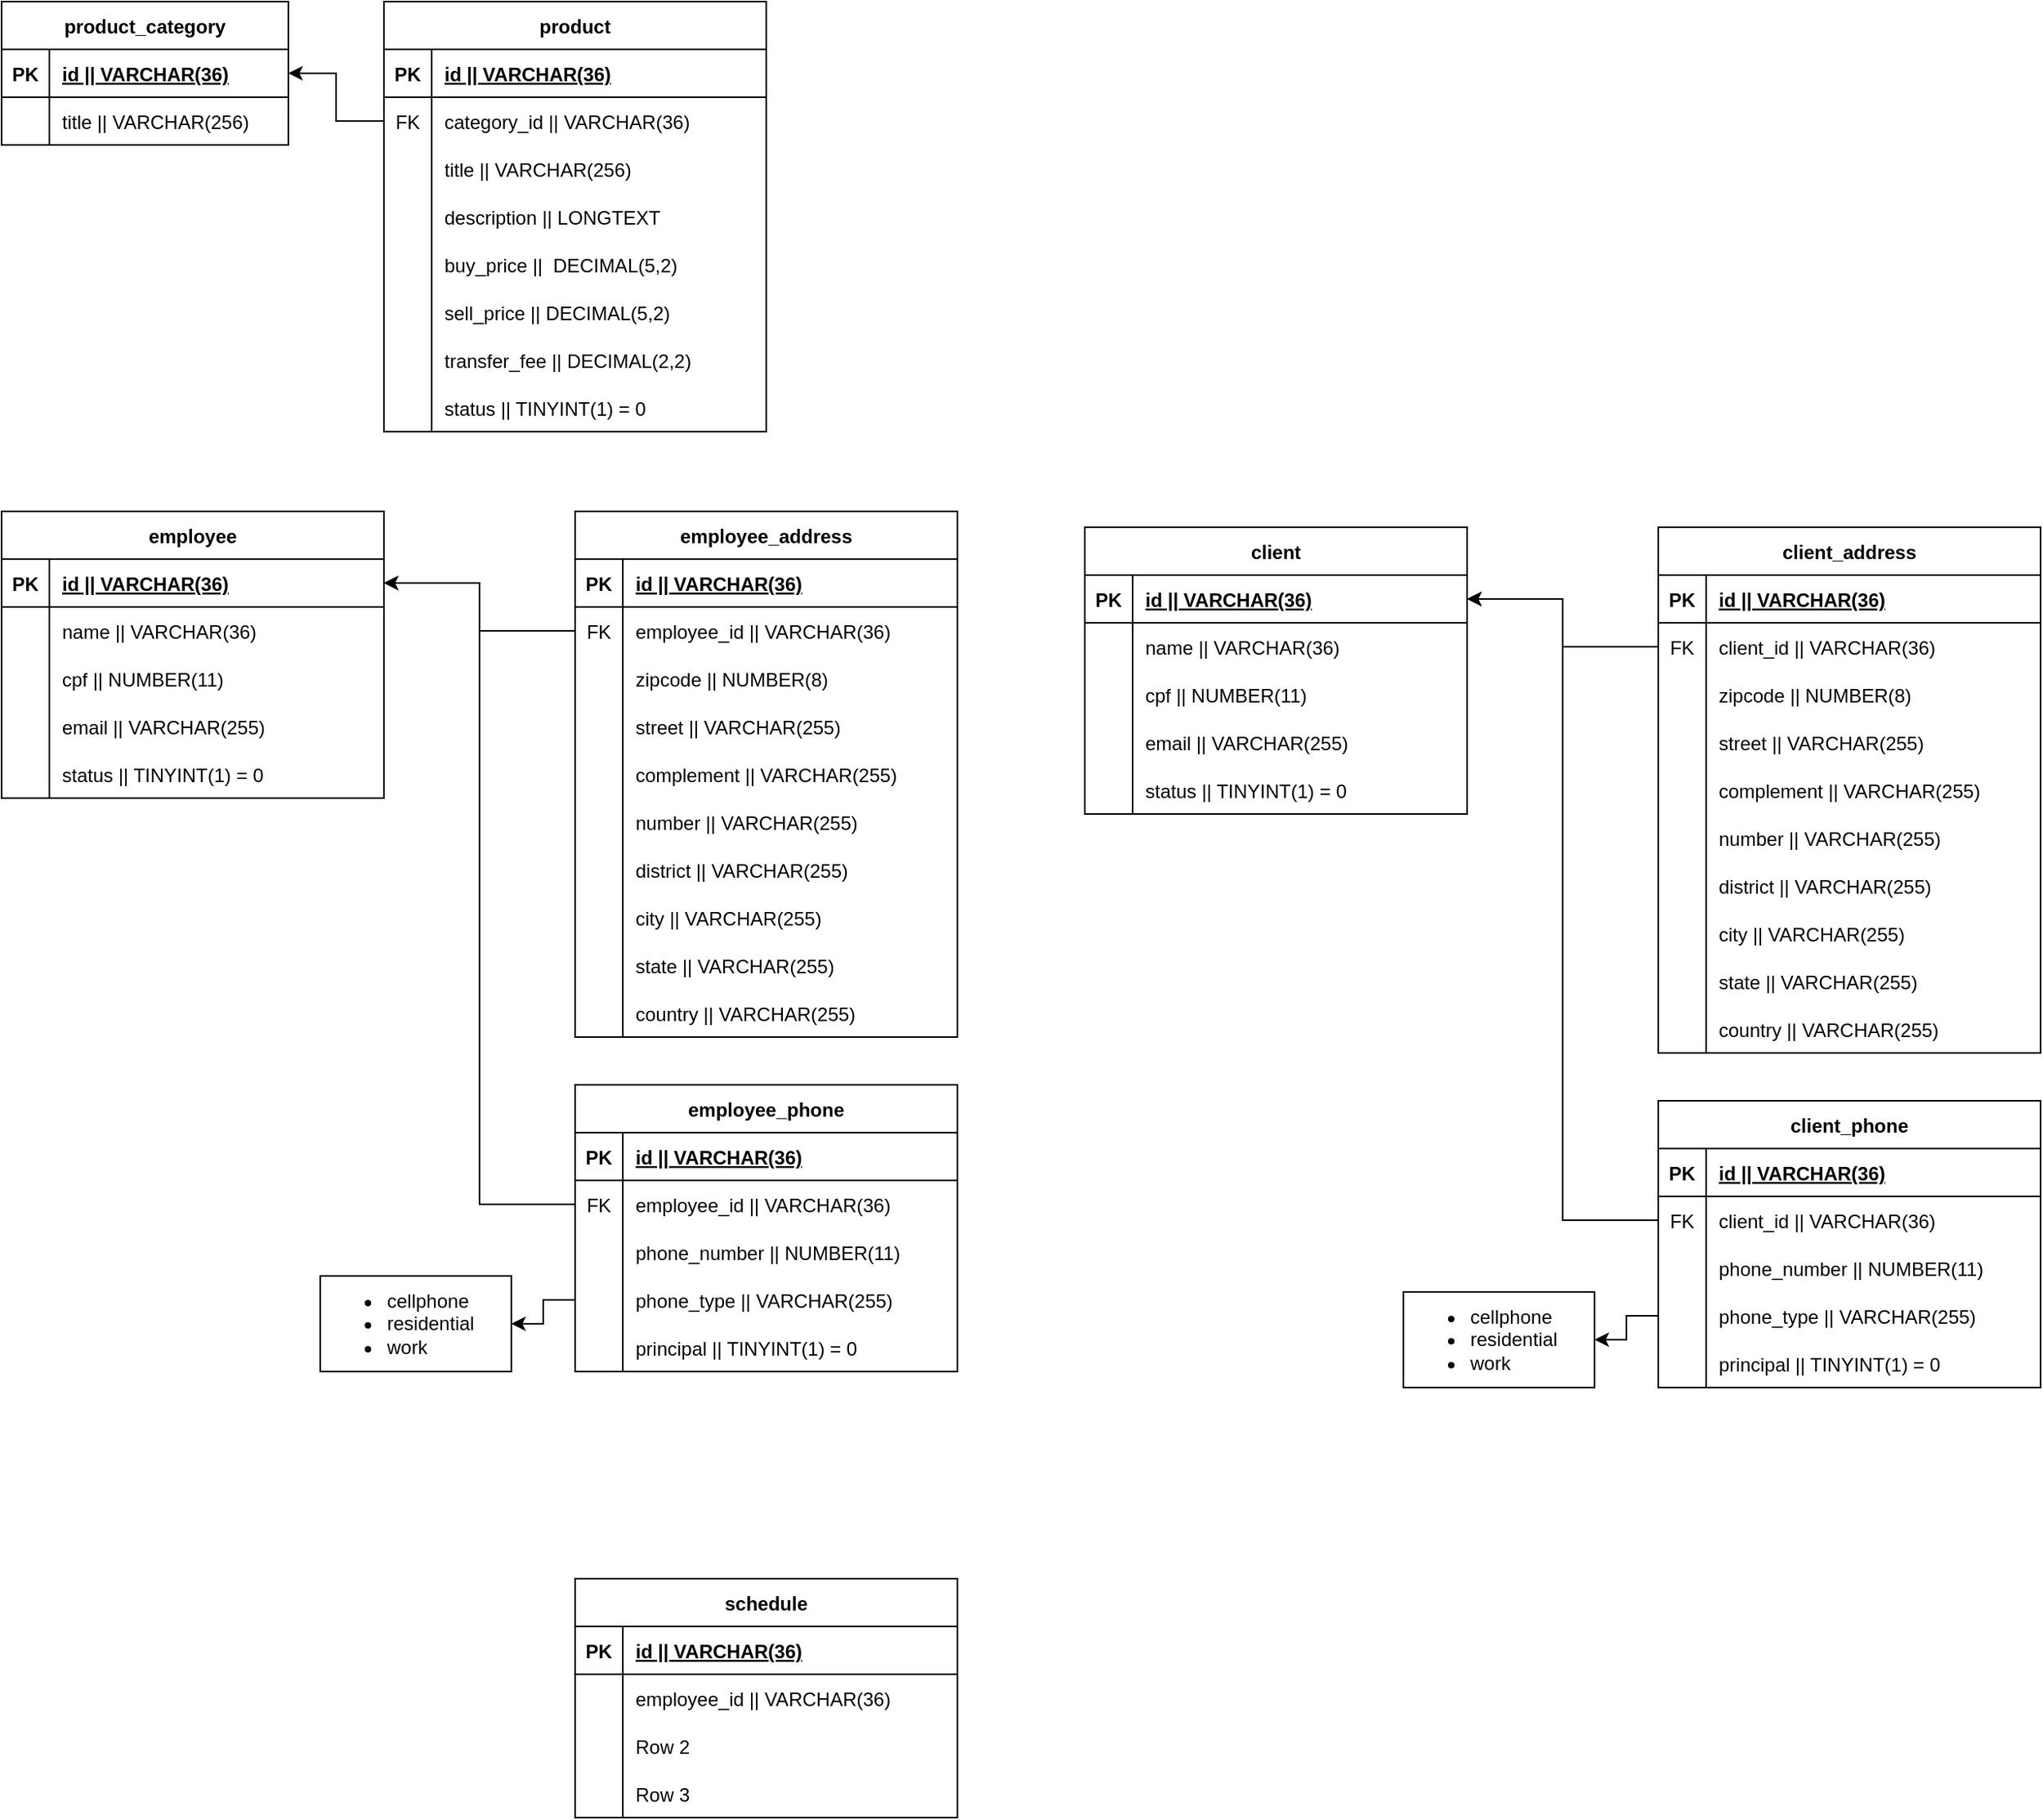 <mxfile version="20.5.1" type="device"><diagram id="ELmzZk4j_MJV9E2s8Nas" name="Página-1"><mxGraphModel dx="1668" dy="762" grid="1" gridSize="10" guides="1" tooltips="1" connect="1" arrows="1" fold="1" page="0" pageScale="1" pageWidth="827" pageHeight="1169" math="0" shadow="0"><root><mxCell id="0"/><mxCell id="1" parent="0"/><mxCell id="Bw4SlwFBeJYcBS9amZxw-1" value="product_category" style="shape=table;startSize=30;container=1;collapsible=1;childLayout=tableLayout;fixedRows=1;rowLines=0;fontStyle=1;align=center;resizeLast=1;" parent="1" vertex="1"><mxGeometry x="-40" y="80" width="180" height="90" as="geometry"/></mxCell><mxCell id="Bw4SlwFBeJYcBS9amZxw-2" value="" style="shape=tableRow;horizontal=0;startSize=0;swimlaneHead=0;swimlaneBody=0;fillColor=none;collapsible=0;dropTarget=0;points=[[0,0.5],[1,0.5]];portConstraint=eastwest;top=0;left=0;right=0;bottom=1;" parent="Bw4SlwFBeJYcBS9amZxw-1" vertex="1"><mxGeometry y="30" width="180" height="30" as="geometry"/></mxCell><mxCell id="Bw4SlwFBeJYcBS9amZxw-3" value="PK" style="shape=partialRectangle;connectable=0;fillColor=none;top=0;left=0;bottom=0;right=0;fontStyle=1;overflow=hidden;" parent="Bw4SlwFBeJYcBS9amZxw-2" vertex="1"><mxGeometry width="30" height="30" as="geometry"><mxRectangle width="30" height="30" as="alternateBounds"/></mxGeometry></mxCell><mxCell id="Bw4SlwFBeJYcBS9amZxw-4" value="id || VARCHAR(36)" style="shape=partialRectangle;connectable=0;fillColor=none;top=0;left=0;bottom=0;right=0;align=left;spacingLeft=6;fontStyle=5;overflow=hidden;" parent="Bw4SlwFBeJYcBS9amZxw-2" vertex="1"><mxGeometry x="30" width="150" height="30" as="geometry"><mxRectangle width="150" height="30" as="alternateBounds"/></mxGeometry></mxCell><mxCell id="Bw4SlwFBeJYcBS9amZxw-5" value="" style="shape=tableRow;horizontal=0;startSize=0;swimlaneHead=0;swimlaneBody=0;fillColor=none;collapsible=0;dropTarget=0;points=[[0,0.5],[1,0.5]];portConstraint=eastwest;top=0;left=0;right=0;bottom=0;" parent="Bw4SlwFBeJYcBS9amZxw-1" vertex="1"><mxGeometry y="60" width="180" height="30" as="geometry"/></mxCell><mxCell id="Bw4SlwFBeJYcBS9amZxw-6" value="" style="shape=partialRectangle;connectable=0;fillColor=none;top=0;left=0;bottom=0;right=0;editable=1;overflow=hidden;" parent="Bw4SlwFBeJYcBS9amZxw-5" vertex="1"><mxGeometry width="30" height="30" as="geometry"><mxRectangle width="30" height="30" as="alternateBounds"/></mxGeometry></mxCell><mxCell id="Bw4SlwFBeJYcBS9amZxw-7" value="title || VARCHAR(256)" style="shape=partialRectangle;connectable=0;fillColor=none;top=0;left=0;bottom=0;right=0;align=left;spacingLeft=6;overflow=hidden;" parent="Bw4SlwFBeJYcBS9amZxw-5" vertex="1"><mxGeometry x="30" width="150" height="30" as="geometry"><mxRectangle width="150" height="30" as="alternateBounds"/></mxGeometry></mxCell><mxCell id="Bw4SlwFBeJYcBS9amZxw-14" value="product" style="shape=table;startSize=30;container=1;collapsible=1;childLayout=tableLayout;fixedRows=1;rowLines=0;fontStyle=1;align=center;resizeLast=1;" parent="1" vertex="1"><mxGeometry x="200" y="80" width="240" height="270" as="geometry"/></mxCell><mxCell id="Bw4SlwFBeJYcBS9amZxw-15" value="" style="shape=tableRow;horizontal=0;startSize=0;swimlaneHead=0;swimlaneBody=0;fillColor=none;collapsible=0;dropTarget=0;points=[[0,0.5],[1,0.5]];portConstraint=eastwest;top=0;left=0;right=0;bottom=1;" parent="Bw4SlwFBeJYcBS9amZxw-14" vertex="1"><mxGeometry y="30" width="240" height="30" as="geometry"/></mxCell><mxCell id="Bw4SlwFBeJYcBS9amZxw-16" value="PK" style="shape=partialRectangle;connectable=0;fillColor=none;top=0;left=0;bottom=0;right=0;fontStyle=1;overflow=hidden;" parent="Bw4SlwFBeJYcBS9amZxw-15" vertex="1"><mxGeometry width="30" height="30" as="geometry"><mxRectangle width="30" height="30" as="alternateBounds"/></mxGeometry></mxCell><mxCell id="Bw4SlwFBeJYcBS9amZxw-17" value="id || VARCHAR(36)" style="shape=partialRectangle;connectable=0;fillColor=none;top=0;left=0;bottom=0;right=0;align=left;spacingLeft=6;fontStyle=5;overflow=hidden;" parent="Bw4SlwFBeJYcBS9amZxw-15" vertex="1"><mxGeometry x="30" width="210" height="30" as="geometry"><mxRectangle width="210" height="30" as="alternateBounds"/></mxGeometry></mxCell><mxCell id="Bw4SlwFBeJYcBS9amZxw-18" value="" style="shape=tableRow;horizontal=0;startSize=0;swimlaneHead=0;swimlaneBody=0;fillColor=none;collapsible=0;dropTarget=0;points=[[0,0.5],[1,0.5]];portConstraint=eastwest;top=0;left=0;right=0;bottom=0;" parent="Bw4SlwFBeJYcBS9amZxw-14" vertex="1"><mxGeometry y="60" width="240" height="30" as="geometry"/></mxCell><mxCell id="Bw4SlwFBeJYcBS9amZxw-19" value="FK" style="shape=partialRectangle;connectable=0;fillColor=none;top=0;left=0;bottom=0;right=0;editable=1;overflow=hidden;" parent="Bw4SlwFBeJYcBS9amZxw-18" vertex="1"><mxGeometry width="30" height="30" as="geometry"><mxRectangle width="30" height="30" as="alternateBounds"/></mxGeometry></mxCell><mxCell id="Bw4SlwFBeJYcBS9amZxw-20" value="category_id || VARCHAR(36)" style="shape=partialRectangle;connectable=0;fillColor=none;top=0;left=0;bottom=0;right=0;align=left;spacingLeft=6;overflow=hidden;" parent="Bw4SlwFBeJYcBS9amZxw-18" vertex="1"><mxGeometry x="30" width="210" height="30" as="geometry"><mxRectangle width="210" height="30" as="alternateBounds"/></mxGeometry></mxCell><mxCell id="Bw4SlwFBeJYcBS9amZxw-21" value="" style="shape=tableRow;horizontal=0;startSize=0;swimlaneHead=0;swimlaneBody=0;fillColor=none;collapsible=0;dropTarget=0;points=[[0,0.5],[1,0.5]];portConstraint=eastwest;top=0;left=0;right=0;bottom=0;" parent="Bw4SlwFBeJYcBS9amZxw-14" vertex="1"><mxGeometry y="90" width="240" height="30" as="geometry"/></mxCell><mxCell id="Bw4SlwFBeJYcBS9amZxw-22" value="" style="shape=partialRectangle;connectable=0;fillColor=none;top=0;left=0;bottom=0;right=0;editable=1;overflow=hidden;" parent="Bw4SlwFBeJYcBS9amZxw-21" vertex="1"><mxGeometry width="30" height="30" as="geometry"><mxRectangle width="30" height="30" as="alternateBounds"/></mxGeometry></mxCell><mxCell id="Bw4SlwFBeJYcBS9amZxw-23" value="title || VARCHAR(256)" style="shape=partialRectangle;connectable=0;fillColor=none;top=0;left=0;bottom=0;right=0;align=left;spacingLeft=6;overflow=hidden;" parent="Bw4SlwFBeJYcBS9amZxw-21" vertex="1"><mxGeometry x="30" width="210" height="30" as="geometry"><mxRectangle width="210" height="30" as="alternateBounds"/></mxGeometry></mxCell><mxCell id="Bw4SlwFBeJYcBS9amZxw-24" value="" style="shape=tableRow;horizontal=0;startSize=0;swimlaneHead=0;swimlaneBody=0;fillColor=none;collapsible=0;dropTarget=0;points=[[0,0.5],[1,0.5]];portConstraint=eastwest;top=0;left=0;right=0;bottom=0;" parent="Bw4SlwFBeJYcBS9amZxw-14" vertex="1"><mxGeometry y="120" width="240" height="30" as="geometry"/></mxCell><mxCell id="Bw4SlwFBeJYcBS9amZxw-25" value="" style="shape=partialRectangle;connectable=0;fillColor=none;top=0;left=0;bottom=0;right=0;editable=1;overflow=hidden;" parent="Bw4SlwFBeJYcBS9amZxw-24" vertex="1"><mxGeometry width="30" height="30" as="geometry"><mxRectangle width="30" height="30" as="alternateBounds"/></mxGeometry></mxCell><mxCell id="Bw4SlwFBeJYcBS9amZxw-26" value="description || LONGTEXT" style="shape=partialRectangle;connectable=0;fillColor=none;top=0;left=0;bottom=0;right=0;align=left;spacingLeft=6;overflow=hidden;" parent="Bw4SlwFBeJYcBS9amZxw-24" vertex="1"><mxGeometry x="30" width="210" height="30" as="geometry"><mxRectangle width="210" height="30" as="alternateBounds"/></mxGeometry></mxCell><mxCell id="Bw4SlwFBeJYcBS9amZxw-31" value="" style="shape=tableRow;horizontal=0;startSize=0;swimlaneHead=0;swimlaneBody=0;fillColor=none;collapsible=0;dropTarget=0;points=[[0,0.5],[1,0.5]];portConstraint=eastwest;top=0;left=0;right=0;bottom=0;" parent="Bw4SlwFBeJYcBS9amZxw-14" vertex="1"><mxGeometry y="150" width="240" height="30" as="geometry"/></mxCell><mxCell id="Bw4SlwFBeJYcBS9amZxw-32" value="" style="shape=partialRectangle;connectable=0;fillColor=none;top=0;left=0;bottom=0;right=0;editable=1;overflow=hidden;" parent="Bw4SlwFBeJYcBS9amZxw-31" vertex="1"><mxGeometry width="30" height="30" as="geometry"><mxRectangle width="30" height="30" as="alternateBounds"/></mxGeometry></mxCell><mxCell id="Bw4SlwFBeJYcBS9amZxw-33" value="buy_price ||  DECIMAL(5,2)" style="shape=partialRectangle;connectable=0;fillColor=none;top=0;left=0;bottom=0;right=0;align=left;spacingLeft=6;overflow=hidden;" parent="Bw4SlwFBeJYcBS9amZxw-31" vertex="1"><mxGeometry x="30" width="210" height="30" as="geometry"><mxRectangle width="210" height="30" as="alternateBounds"/></mxGeometry></mxCell><mxCell id="Bw4SlwFBeJYcBS9amZxw-34" value="" style="shape=tableRow;horizontal=0;startSize=0;swimlaneHead=0;swimlaneBody=0;fillColor=none;collapsible=0;dropTarget=0;points=[[0,0.5],[1,0.5]];portConstraint=eastwest;top=0;left=0;right=0;bottom=0;" parent="Bw4SlwFBeJYcBS9amZxw-14" vertex="1"><mxGeometry y="180" width="240" height="30" as="geometry"/></mxCell><mxCell id="Bw4SlwFBeJYcBS9amZxw-35" value="" style="shape=partialRectangle;connectable=0;fillColor=none;top=0;left=0;bottom=0;right=0;editable=1;overflow=hidden;" parent="Bw4SlwFBeJYcBS9amZxw-34" vertex="1"><mxGeometry width="30" height="30" as="geometry"><mxRectangle width="30" height="30" as="alternateBounds"/></mxGeometry></mxCell><mxCell id="Bw4SlwFBeJYcBS9amZxw-36" value="sell_price || DECIMAL(5,2)" style="shape=partialRectangle;connectable=0;fillColor=none;top=0;left=0;bottom=0;right=0;align=left;spacingLeft=6;overflow=hidden;" parent="Bw4SlwFBeJYcBS9amZxw-34" vertex="1"><mxGeometry x="30" width="210" height="30" as="geometry"><mxRectangle width="210" height="30" as="alternateBounds"/></mxGeometry></mxCell><mxCell id="Bw4SlwFBeJYcBS9amZxw-37" value="" style="shape=tableRow;horizontal=0;startSize=0;swimlaneHead=0;swimlaneBody=0;fillColor=none;collapsible=0;dropTarget=0;points=[[0,0.5],[1,0.5]];portConstraint=eastwest;top=0;left=0;right=0;bottom=0;" parent="Bw4SlwFBeJYcBS9amZxw-14" vertex="1"><mxGeometry y="210" width="240" height="30" as="geometry"/></mxCell><mxCell id="Bw4SlwFBeJYcBS9amZxw-38" value="" style="shape=partialRectangle;connectable=0;fillColor=none;top=0;left=0;bottom=0;right=0;editable=1;overflow=hidden;" parent="Bw4SlwFBeJYcBS9amZxw-37" vertex="1"><mxGeometry width="30" height="30" as="geometry"><mxRectangle width="30" height="30" as="alternateBounds"/></mxGeometry></mxCell><mxCell id="Bw4SlwFBeJYcBS9amZxw-39" value="transfer_fee || DECIMAL(2,2)" style="shape=partialRectangle;connectable=0;fillColor=none;top=0;left=0;bottom=0;right=0;align=left;spacingLeft=6;overflow=hidden;" parent="Bw4SlwFBeJYcBS9amZxw-37" vertex="1"><mxGeometry x="30" width="210" height="30" as="geometry"><mxRectangle width="210" height="30" as="alternateBounds"/></mxGeometry></mxCell><mxCell id="Bw4SlwFBeJYcBS9amZxw-40" value="" style="shape=tableRow;horizontal=0;startSize=0;swimlaneHead=0;swimlaneBody=0;fillColor=none;collapsible=0;dropTarget=0;points=[[0,0.5],[1,0.5]];portConstraint=eastwest;top=0;left=0;right=0;bottom=0;" parent="Bw4SlwFBeJYcBS9amZxw-14" vertex="1"><mxGeometry y="240" width="240" height="30" as="geometry"/></mxCell><mxCell id="Bw4SlwFBeJYcBS9amZxw-41" value="" style="shape=partialRectangle;connectable=0;fillColor=none;top=0;left=0;bottom=0;right=0;editable=1;overflow=hidden;" parent="Bw4SlwFBeJYcBS9amZxw-40" vertex="1"><mxGeometry width="30" height="30" as="geometry"><mxRectangle width="30" height="30" as="alternateBounds"/></mxGeometry></mxCell><mxCell id="Bw4SlwFBeJYcBS9amZxw-42" value="status || TINYINT(1) = 0" style="shape=partialRectangle;connectable=0;fillColor=none;top=0;left=0;bottom=0;right=0;align=left;spacingLeft=6;overflow=hidden;" parent="Bw4SlwFBeJYcBS9amZxw-40" vertex="1"><mxGeometry x="30" width="210" height="30" as="geometry"><mxRectangle width="210" height="30" as="alternateBounds"/></mxGeometry></mxCell><mxCell id="Bw4SlwFBeJYcBS9amZxw-30" style="edgeStyle=orthogonalEdgeStyle;rounded=0;orthogonalLoop=1;jettySize=auto;html=1;" parent="1" source="Bw4SlwFBeJYcBS9amZxw-18" target="Bw4SlwFBeJYcBS9amZxw-2" edge="1"><mxGeometry relative="1" as="geometry"/></mxCell><mxCell id="Bw4SlwFBeJYcBS9amZxw-43" value="employee" style="shape=table;startSize=30;container=1;collapsible=1;childLayout=tableLayout;fixedRows=1;rowLines=0;fontStyle=1;align=center;resizeLast=1;" parent="1" vertex="1"><mxGeometry x="-40" y="400" width="240" height="180" as="geometry"/></mxCell><mxCell id="Bw4SlwFBeJYcBS9amZxw-44" value="" style="shape=tableRow;horizontal=0;startSize=0;swimlaneHead=0;swimlaneBody=0;fillColor=none;collapsible=0;dropTarget=0;points=[[0,0.5],[1,0.5]];portConstraint=eastwest;top=0;left=0;right=0;bottom=1;" parent="Bw4SlwFBeJYcBS9amZxw-43" vertex="1"><mxGeometry y="30" width="240" height="30" as="geometry"/></mxCell><mxCell id="Bw4SlwFBeJYcBS9amZxw-45" value="PK" style="shape=partialRectangle;connectable=0;fillColor=none;top=0;left=0;bottom=0;right=0;fontStyle=1;overflow=hidden;" parent="Bw4SlwFBeJYcBS9amZxw-44" vertex="1"><mxGeometry width="30" height="30" as="geometry"><mxRectangle width="30" height="30" as="alternateBounds"/></mxGeometry></mxCell><mxCell id="Bw4SlwFBeJYcBS9amZxw-46" value="id || VARCHAR(36)" style="shape=partialRectangle;connectable=0;fillColor=none;top=0;left=0;bottom=0;right=0;align=left;spacingLeft=6;fontStyle=5;overflow=hidden;" parent="Bw4SlwFBeJYcBS9amZxw-44" vertex="1"><mxGeometry x="30" width="210" height="30" as="geometry"><mxRectangle width="210" height="30" as="alternateBounds"/></mxGeometry></mxCell><mxCell id="Bw4SlwFBeJYcBS9amZxw-47" value="" style="shape=tableRow;horizontal=0;startSize=0;swimlaneHead=0;swimlaneBody=0;fillColor=none;collapsible=0;dropTarget=0;points=[[0,0.5],[1,0.5]];portConstraint=eastwest;top=0;left=0;right=0;bottom=0;" parent="Bw4SlwFBeJYcBS9amZxw-43" vertex="1"><mxGeometry y="60" width="240" height="30" as="geometry"/></mxCell><mxCell id="Bw4SlwFBeJYcBS9amZxw-48" value="" style="shape=partialRectangle;connectable=0;fillColor=none;top=0;left=0;bottom=0;right=0;editable=1;overflow=hidden;" parent="Bw4SlwFBeJYcBS9amZxw-47" vertex="1"><mxGeometry width="30" height="30" as="geometry"><mxRectangle width="30" height="30" as="alternateBounds"/></mxGeometry></mxCell><mxCell id="Bw4SlwFBeJYcBS9amZxw-49" value="name || VARCHAR(36)" style="shape=partialRectangle;connectable=0;fillColor=none;top=0;left=0;bottom=0;right=0;align=left;spacingLeft=6;overflow=hidden;" parent="Bw4SlwFBeJYcBS9amZxw-47" vertex="1"><mxGeometry x="30" width="210" height="30" as="geometry"><mxRectangle width="210" height="30" as="alternateBounds"/></mxGeometry></mxCell><mxCell id="Bw4SlwFBeJYcBS9amZxw-50" value="" style="shape=tableRow;horizontal=0;startSize=0;swimlaneHead=0;swimlaneBody=0;fillColor=none;collapsible=0;dropTarget=0;points=[[0,0.5],[1,0.5]];portConstraint=eastwest;top=0;left=0;right=0;bottom=0;" parent="Bw4SlwFBeJYcBS9amZxw-43" vertex="1"><mxGeometry y="90" width="240" height="30" as="geometry"/></mxCell><mxCell id="Bw4SlwFBeJYcBS9amZxw-51" value="" style="shape=partialRectangle;connectable=0;fillColor=none;top=0;left=0;bottom=0;right=0;editable=1;overflow=hidden;" parent="Bw4SlwFBeJYcBS9amZxw-50" vertex="1"><mxGeometry width="30" height="30" as="geometry"><mxRectangle width="30" height="30" as="alternateBounds"/></mxGeometry></mxCell><mxCell id="Bw4SlwFBeJYcBS9amZxw-52" value="cpf || NUMBER(11)" style="shape=partialRectangle;connectable=0;fillColor=none;top=0;left=0;bottom=0;right=0;align=left;spacingLeft=6;overflow=hidden;" parent="Bw4SlwFBeJYcBS9amZxw-50" vertex="1"><mxGeometry x="30" width="210" height="30" as="geometry"><mxRectangle width="210" height="30" as="alternateBounds"/></mxGeometry></mxCell><mxCell id="Bw4SlwFBeJYcBS9amZxw-53" value="" style="shape=tableRow;horizontal=0;startSize=0;swimlaneHead=0;swimlaneBody=0;fillColor=none;collapsible=0;dropTarget=0;points=[[0,0.5],[1,0.5]];portConstraint=eastwest;top=0;left=0;right=0;bottom=0;" parent="Bw4SlwFBeJYcBS9amZxw-43" vertex="1"><mxGeometry y="120" width="240" height="30" as="geometry"/></mxCell><mxCell id="Bw4SlwFBeJYcBS9amZxw-54" value="" style="shape=partialRectangle;connectable=0;fillColor=none;top=0;left=0;bottom=0;right=0;editable=1;overflow=hidden;" parent="Bw4SlwFBeJYcBS9amZxw-53" vertex="1"><mxGeometry width="30" height="30" as="geometry"><mxRectangle width="30" height="30" as="alternateBounds"/></mxGeometry></mxCell><mxCell id="Bw4SlwFBeJYcBS9amZxw-55" value="email || VARCHAR(255)" style="shape=partialRectangle;connectable=0;fillColor=none;top=0;left=0;bottom=0;right=0;align=left;spacingLeft=6;overflow=hidden;" parent="Bw4SlwFBeJYcBS9amZxw-53" vertex="1"><mxGeometry x="30" width="210" height="30" as="geometry"><mxRectangle width="210" height="30" as="alternateBounds"/></mxGeometry></mxCell><mxCell id="Bw4SlwFBeJYcBS9amZxw-65" value="" style="shape=tableRow;horizontal=0;startSize=0;swimlaneHead=0;swimlaneBody=0;fillColor=none;collapsible=0;dropTarget=0;points=[[0,0.5],[1,0.5]];portConstraint=eastwest;top=0;left=0;right=0;bottom=0;" parent="Bw4SlwFBeJYcBS9amZxw-43" vertex="1"><mxGeometry y="150" width="240" height="30" as="geometry"/></mxCell><mxCell id="Bw4SlwFBeJYcBS9amZxw-66" value="" style="shape=partialRectangle;connectable=0;fillColor=none;top=0;left=0;bottom=0;right=0;editable=1;overflow=hidden;" parent="Bw4SlwFBeJYcBS9amZxw-65" vertex="1"><mxGeometry width="30" height="30" as="geometry"><mxRectangle width="30" height="30" as="alternateBounds"/></mxGeometry></mxCell><mxCell id="Bw4SlwFBeJYcBS9amZxw-67" value="status || TINYINT(1) = 0" style="shape=partialRectangle;connectable=0;fillColor=none;top=0;left=0;bottom=0;right=0;align=left;spacingLeft=6;overflow=hidden;" parent="Bw4SlwFBeJYcBS9amZxw-65" vertex="1"><mxGeometry x="30" width="210" height="30" as="geometry"><mxRectangle width="210" height="30" as="alternateBounds"/></mxGeometry></mxCell><mxCell id="Bw4SlwFBeJYcBS9amZxw-68" value="employee_address" style="shape=table;startSize=30;container=1;collapsible=1;childLayout=tableLayout;fixedRows=1;rowLines=0;fontStyle=1;align=center;resizeLast=1;" parent="1" vertex="1"><mxGeometry x="320" y="400" width="240" height="330" as="geometry"/></mxCell><mxCell id="Bw4SlwFBeJYcBS9amZxw-69" value="" style="shape=tableRow;horizontal=0;startSize=0;swimlaneHead=0;swimlaneBody=0;fillColor=none;collapsible=0;dropTarget=0;points=[[0,0.5],[1,0.5]];portConstraint=eastwest;top=0;left=0;right=0;bottom=1;" parent="Bw4SlwFBeJYcBS9amZxw-68" vertex="1"><mxGeometry y="30" width="240" height="30" as="geometry"/></mxCell><mxCell id="Bw4SlwFBeJYcBS9amZxw-70" value="PK" style="shape=partialRectangle;connectable=0;fillColor=none;top=0;left=0;bottom=0;right=0;fontStyle=1;overflow=hidden;" parent="Bw4SlwFBeJYcBS9amZxw-69" vertex="1"><mxGeometry width="30" height="30" as="geometry"><mxRectangle width="30" height="30" as="alternateBounds"/></mxGeometry></mxCell><mxCell id="Bw4SlwFBeJYcBS9amZxw-71" value="id || VARCHAR(36)" style="shape=partialRectangle;connectable=0;fillColor=none;top=0;left=0;bottom=0;right=0;align=left;spacingLeft=6;fontStyle=5;overflow=hidden;" parent="Bw4SlwFBeJYcBS9amZxw-69" vertex="1"><mxGeometry x="30" width="210" height="30" as="geometry"><mxRectangle width="210" height="30" as="alternateBounds"/></mxGeometry></mxCell><mxCell id="Bw4SlwFBeJYcBS9amZxw-72" value="" style="shape=tableRow;horizontal=0;startSize=0;swimlaneHead=0;swimlaneBody=0;fillColor=none;collapsible=0;dropTarget=0;points=[[0,0.5],[1,0.5]];portConstraint=eastwest;top=0;left=0;right=0;bottom=0;" parent="Bw4SlwFBeJYcBS9amZxw-68" vertex="1"><mxGeometry y="60" width="240" height="30" as="geometry"/></mxCell><mxCell id="Bw4SlwFBeJYcBS9amZxw-73" value="FK" style="shape=partialRectangle;connectable=0;fillColor=none;top=0;left=0;bottom=0;right=0;editable=1;overflow=hidden;" parent="Bw4SlwFBeJYcBS9amZxw-72" vertex="1"><mxGeometry width="30" height="30" as="geometry"><mxRectangle width="30" height="30" as="alternateBounds"/></mxGeometry></mxCell><mxCell id="Bw4SlwFBeJYcBS9amZxw-74" value="employee_id || VARCHAR(36)" style="shape=partialRectangle;connectable=0;fillColor=none;top=0;left=0;bottom=0;right=0;align=left;spacingLeft=6;overflow=hidden;" parent="Bw4SlwFBeJYcBS9amZxw-72" vertex="1"><mxGeometry x="30" width="210" height="30" as="geometry"><mxRectangle width="210" height="30" as="alternateBounds"/></mxGeometry></mxCell><mxCell id="Bw4SlwFBeJYcBS9amZxw-75" value="" style="shape=tableRow;horizontal=0;startSize=0;swimlaneHead=0;swimlaneBody=0;fillColor=none;collapsible=0;dropTarget=0;points=[[0,0.5],[1,0.5]];portConstraint=eastwest;top=0;left=0;right=0;bottom=0;" parent="Bw4SlwFBeJYcBS9amZxw-68" vertex="1"><mxGeometry y="90" width="240" height="30" as="geometry"/></mxCell><mxCell id="Bw4SlwFBeJYcBS9amZxw-76" value="" style="shape=partialRectangle;connectable=0;fillColor=none;top=0;left=0;bottom=0;right=0;editable=1;overflow=hidden;" parent="Bw4SlwFBeJYcBS9amZxw-75" vertex="1"><mxGeometry width="30" height="30" as="geometry"><mxRectangle width="30" height="30" as="alternateBounds"/></mxGeometry></mxCell><mxCell id="Bw4SlwFBeJYcBS9amZxw-77" value="zipcode || NUMBER(8)" style="shape=partialRectangle;connectable=0;fillColor=none;top=0;left=0;bottom=0;right=0;align=left;spacingLeft=6;overflow=hidden;" parent="Bw4SlwFBeJYcBS9amZxw-75" vertex="1"><mxGeometry x="30" width="210" height="30" as="geometry"><mxRectangle width="210" height="30" as="alternateBounds"/></mxGeometry></mxCell><mxCell id="Bw4SlwFBeJYcBS9amZxw-78" value="" style="shape=tableRow;horizontal=0;startSize=0;swimlaneHead=0;swimlaneBody=0;fillColor=none;collapsible=0;dropTarget=0;points=[[0,0.5],[1,0.5]];portConstraint=eastwest;top=0;left=0;right=0;bottom=0;" parent="Bw4SlwFBeJYcBS9amZxw-68" vertex="1"><mxGeometry y="120" width="240" height="30" as="geometry"/></mxCell><mxCell id="Bw4SlwFBeJYcBS9amZxw-79" value="" style="shape=partialRectangle;connectable=0;fillColor=none;top=0;left=0;bottom=0;right=0;editable=1;overflow=hidden;" parent="Bw4SlwFBeJYcBS9amZxw-78" vertex="1"><mxGeometry width="30" height="30" as="geometry"><mxRectangle width="30" height="30" as="alternateBounds"/></mxGeometry></mxCell><mxCell id="Bw4SlwFBeJYcBS9amZxw-80" value="street || VARCHAR(255)" style="shape=partialRectangle;connectable=0;fillColor=none;top=0;left=0;bottom=0;right=0;align=left;spacingLeft=6;overflow=hidden;" parent="Bw4SlwFBeJYcBS9amZxw-78" vertex="1"><mxGeometry x="30" width="210" height="30" as="geometry"><mxRectangle width="210" height="30" as="alternateBounds"/></mxGeometry></mxCell><mxCell id="Bw4SlwFBeJYcBS9amZxw-86" value="" style="shape=tableRow;horizontal=0;startSize=0;swimlaneHead=0;swimlaneBody=0;fillColor=none;collapsible=0;dropTarget=0;points=[[0,0.5],[1,0.5]];portConstraint=eastwest;top=0;left=0;right=0;bottom=0;" parent="Bw4SlwFBeJYcBS9amZxw-68" vertex="1"><mxGeometry y="150" width="240" height="30" as="geometry"/></mxCell><mxCell id="Bw4SlwFBeJYcBS9amZxw-87" value="" style="shape=partialRectangle;connectable=0;fillColor=none;top=0;left=0;bottom=0;right=0;editable=1;overflow=hidden;" parent="Bw4SlwFBeJYcBS9amZxw-86" vertex="1"><mxGeometry width="30" height="30" as="geometry"><mxRectangle width="30" height="30" as="alternateBounds"/></mxGeometry></mxCell><mxCell id="Bw4SlwFBeJYcBS9amZxw-88" value="complement || VARCHAR(255)" style="shape=partialRectangle;connectable=0;fillColor=none;top=0;left=0;bottom=0;right=0;align=left;spacingLeft=6;overflow=hidden;" parent="Bw4SlwFBeJYcBS9amZxw-86" vertex="1"><mxGeometry x="30" width="210" height="30" as="geometry"><mxRectangle width="210" height="30" as="alternateBounds"/></mxGeometry></mxCell><mxCell id="Bw4SlwFBeJYcBS9amZxw-92" value="" style="shape=tableRow;horizontal=0;startSize=0;swimlaneHead=0;swimlaneBody=0;fillColor=none;collapsible=0;dropTarget=0;points=[[0,0.5],[1,0.5]];portConstraint=eastwest;top=0;left=0;right=0;bottom=0;" parent="Bw4SlwFBeJYcBS9amZxw-68" vertex="1"><mxGeometry y="180" width="240" height="30" as="geometry"/></mxCell><mxCell id="Bw4SlwFBeJYcBS9amZxw-93" value="" style="shape=partialRectangle;connectable=0;fillColor=none;top=0;left=0;bottom=0;right=0;editable=1;overflow=hidden;" parent="Bw4SlwFBeJYcBS9amZxw-92" vertex="1"><mxGeometry width="30" height="30" as="geometry"><mxRectangle width="30" height="30" as="alternateBounds"/></mxGeometry></mxCell><mxCell id="Bw4SlwFBeJYcBS9amZxw-94" value="number || VARCHAR(255)" style="shape=partialRectangle;connectable=0;fillColor=none;top=0;left=0;bottom=0;right=0;align=left;spacingLeft=6;overflow=hidden;" parent="Bw4SlwFBeJYcBS9amZxw-92" vertex="1"><mxGeometry x="30" width="210" height="30" as="geometry"><mxRectangle width="210" height="30" as="alternateBounds"/></mxGeometry></mxCell><mxCell id="Bw4SlwFBeJYcBS9amZxw-95" value="" style="shape=tableRow;horizontal=0;startSize=0;swimlaneHead=0;swimlaneBody=0;fillColor=none;collapsible=0;dropTarget=0;points=[[0,0.5],[1,0.5]];portConstraint=eastwest;top=0;left=0;right=0;bottom=0;" parent="Bw4SlwFBeJYcBS9amZxw-68" vertex="1"><mxGeometry y="210" width="240" height="30" as="geometry"/></mxCell><mxCell id="Bw4SlwFBeJYcBS9amZxw-96" value="" style="shape=partialRectangle;connectable=0;fillColor=none;top=0;left=0;bottom=0;right=0;editable=1;overflow=hidden;" parent="Bw4SlwFBeJYcBS9amZxw-95" vertex="1"><mxGeometry width="30" height="30" as="geometry"><mxRectangle width="30" height="30" as="alternateBounds"/></mxGeometry></mxCell><mxCell id="Bw4SlwFBeJYcBS9amZxw-97" value="district || VARCHAR(255)" style="shape=partialRectangle;connectable=0;fillColor=none;top=0;left=0;bottom=0;right=0;align=left;spacingLeft=6;overflow=hidden;" parent="Bw4SlwFBeJYcBS9amZxw-95" vertex="1"><mxGeometry x="30" width="210" height="30" as="geometry"><mxRectangle width="210" height="30" as="alternateBounds"/></mxGeometry></mxCell><mxCell id="Bw4SlwFBeJYcBS9amZxw-98" value="" style="shape=tableRow;horizontal=0;startSize=0;swimlaneHead=0;swimlaneBody=0;fillColor=none;collapsible=0;dropTarget=0;points=[[0,0.5],[1,0.5]];portConstraint=eastwest;top=0;left=0;right=0;bottom=0;" parent="Bw4SlwFBeJYcBS9amZxw-68" vertex="1"><mxGeometry y="240" width="240" height="30" as="geometry"/></mxCell><mxCell id="Bw4SlwFBeJYcBS9amZxw-99" value="" style="shape=partialRectangle;connectable=0;fillColor=none;top=0;left=0;bottom=0;right=0;editable=1;overflow=hidden;" parent="Bw4SlwFBeJYcBS9amZxw-98" vertex="1"><mxGeometry width="30" height="30" as="geometry"><mxRectangle width="30" height="30" as="alternateBounds"/></mxGeometry></mxCell><mxCell id="Bw4SlwFBeJYcBS9amZxw-100" value="city || VARCHAR(255)" style="shape=partialRectangle;connectable=0;fillColor=none;top=0;left=0;bottom=0;right=0;align=left;spacingLeft=6;overflow=hidden;" parent="Bw4SlwFBeJYcBS9amZxw-98" vertex="1"><mxGeometry x="30" width="210" height="30" as="geometry"><mxRectangle width="210" height="30" as="alternateBounds"/></mxGeometry></mxCell><mxCell id="Bw4SlwFBeJYcBS9amZxw-101" value="" style="shape=tableRow;horizontal=0;startSize=0;swimlaneHead=0;swimlaneBody=0;fillColor=none;collapsible=0;dropTarget=0;points=[[0,0.5],[1,0.5]];portConstraint=eastwest;top=0;left=0;right=0;bottom=0;" parent="Bw4SlwFBeJYcBS9amZxw-68" vertex="1"><mxGeometry y="270" width="240" height="30" as="geometry"/></mxCell><mxCell id="Bw4SlwFBeJYcBS9amZxw-102" value="" style="shape=partialRectangle;connectable=0;fillColor=none;top=0;left=0;bottom=0;right=0;editable=1;overflow=hidden;" parent="Bw4SlwFBeJYcBS9amZxw-101" vertex="1"><mxGeometry width="30" height="30" as="geometry"><mxRectangle width="30" height="30" as="alternateBounds"/></mxGeometry></mxCell><mxCell id="Bw4SlwFBeJYcBS9amZxw-103" value="state || VARCHAR(255)" style="shape=partialRectangle;connectable=0;fillColor=none;top=0;left=0;bottom=0;right=0;align=left;spacingLeft=6;overflow=hidden;" parent="Bw4SlwFBeJYcBS9amZxw-101" vertex="1"><mxGeometry x="30" width="210" height="30" as="geometry"><mxRectangle width="210" height="30" as="alternateBounds"/></mxGeometry></mxCell><mxCell id="Bw4SlwFBeJYcBS9amZxw-104" value="" style="shape=tableRow;horizontal=0;startSize=0;swimlaneHead=0;swimlaneBody=0;fillColor=none;collapsible=0;dropTarget=0;points=[[0,0.5],[1,0.5]];portConstraint=eastwest;top=0;left=0;right=0;bottom=0;" parent="Bw4SlwFBeJYcBS9amZxw-68" vertex="1"><mxGeometry y="300" width="240" height="30" as="geometry"/></mxCell><mxCell id="Bw4SlwFBeJYcBS9amZxw-105" value="" style="shape=partialRectangle;connectable=0;fillColor=none;top=0;left=0;bottom=0;right=0;editable=1;overflow=hidden;" parent="Bw4SlwFBeJYcBS9amZxw-104" vertex="1"><mxGeometry width="30" height="30" as="geometry"><mxRectangle width="30" height="30" as="alternateBounds"/></mxGeometry></mxCell><mxCell id="Bw4SlwFBeJYcBS9amZxw-106" value="country || VARCHAR(255)" style="shape=partialRectangle;connectable=0;fillColor=none;top=0;left=0;bottom=0;right=0;align=left;spacingLeft=6;overflow=hidden;" parent="Bw4SlwFBeJYcBS9amZxw-104" vertex="1"><mxGeometry x="30" width="210" height="30" as="geometry"><mxRectangle width="210" height="30" as="alternateBounds"/></mxGeometry></mxCell><mxCell id="Bw4SlwFBeJYcBS9amZxw-85" style="edgeStyle=orthogonalEdgeStyle;rounded=0;orthogonalLoop=1;jettySize=auto;html=1;entryX=1;entryY=0.5;entryDx=0;entryDy=0;" parent="1" source="Bw4SlwFBeJYcBS9amZxw-72" target="Bw4SlwFBeJYcBS9amZxw-44" edge="1"><mxGeometry relative="1" as="geometry"/></mxCell><mxCell id="Bw4SlwFBeJYcBS9amZxw-131" value="" style="edgeStyle=orthogonalEdgeStyle;rounded=0;orthogonalLoop=1;jettySize=auto;html=1;exitX=0;exitY=0.5;exitDx=0;exitDy=0;" parent="1" source="Bw4SlwFBeJYcBS9amZxw-117" target="Bw4SlwFBeJYcBS9amZxw-130" edge="1"><mxGeometry relative="1" as="geometry"/></mxCell><mxCell id="Bw4SlwFBeJYcBS9amZxw-107" value="employee_phone" style="shape=table;startSize=30;container=1;collapsible=1;childLayout=tableLayout;fixedRows=1;rowLines=0;fontStyle=1;align=center;resizeLast=1;" parent="1" vertex="1"><mxGeometry x="320" y="760" width="240" height="180" as="geometry"/></mxCell><mxCell id="Bw4SlwFBeJYcBS9amZxw-108" value="" style="shape=tableRow;horizontal=0;startSize=0;swimlaneHead=0;swimlaneBody=0;fillColor=none;collapsible=0;dropTarget=0;points=[[0,0.5],[1,0.5]];portConstraint=eastwest;top=0;left=0;right=0;bottom=1;" parent="Bw4SlwFBeJYcBS9amZxw-107" vertex="1"><mxGeometry y="30" width="240" height="30" as="geometry"/></mxCell><mxCell id="Bw4SlwFBeJYcBS9amZxw-109" value="PK" style="shape=partialRectangle;connectable=0;fillColor=none;top=0;left=0;bottom=0;right=0;fontStyle=1;overflow=hidden;" parent="Bw4SlwFBeJYcBS9amZxw-108" vertex="1"><mxGeometry width="30" height="30" as="geometry"><mxRectangle width="30" height="30" as="alternateBounds"/></mxGeometry></mxCell><mxCell id="Bw4SlwFBeJYcBS9amZxw-110" value="id || VARCHAR(36)" style="shape=partialRectangle;connectable=0;fillColor=none;top=0;left=0;bottom=0;right=0;align=left;spacingLeft=6;fontStyle=5;overflow=hidden;" parent="Bw4SlwFBeJYcBS9amZxw-108" vertex="1"><mxGeometry x="30" width="210" height="30" as="geometry"><mxRectangle width="210" height="30" as="alternateBounds"/></mxGeometry></mxCell><mxCell id="Bw4SlwFBeJYcBS9amZxw-111" value="" style="shape=tableRow;horizontal=0;startSize=0;swimlaneHead=0;swimlaneBody=0;fillColor=none;collapsible=0;dropTarget=0;points=[[0,0.5],[1,0.5]];portConstraint=eastwest;top=0;left=0;right=0;bottom=0;" parent="Bw4SlwFBeJYcBS9amZxw-107" vertex="1"><mxGeometry y="60" width="240" height="30" as="geometry"/></mxCell><mxCell id="Bw4SlwFBeJYcBS9amZxw-112" value="FK" style="shape=partialRectangle;connectable=0;fillColor=none;top=0;left=0;bottom=0;right=0;editable=1;overflow=hidden;" parent="Bw4SlwFBeJYcBS9amZxw-111" vertex="1"><mxGeometry width="30" height="30" as="geometry"><mxRectangle width="30" height="30" as="alternateBounds"/></mxGeometry></mxCell><mxCell id="Bw4SlwFBeJYcBS9amZxw-113" value="employee_id || VARCHAR(36)" style="shape=partialRectangle;connectable=0;fillColor=none;top=0;left=0;bottom=0;right=0;align=left;spacingLeft=6;overflow=hidden;" parent="Bw4SlwFBeJYcBS9amZxw-111" vertex="1"><mxGeometry x="30" width="210" height="30" as="geometry"><mxRectangle width="210" height="30" as="alternateBounds"/></mxGeometry></mxCell><mxCell id="Bw4SlwFBeJYcBS9amZxw-114" value="" style="shape=tableRow;horizontal=0;startSize=0;swimlaneHead=0;swimlaneBody=0;fillColor=none;collapsible=0;dropTarget=0;points=[[0,0.5],[1,0.5]];portConstraint=eastwest;top=0;left=0;right=0;bottom=0;" parent="Bw4SlwFBeJYcBS9amZxw-107" vertex="1"><mxGeometry y="90" width="240" height="30" as="geometry"/></mxCell><mxCell id="Bw4SlwFBeJYcBS9amZxw-115" value="" style="shape=partialRectangle;connectable=0;fillColor=none;top=0;left=0;bottom=0;right=0;editable=1;overflow=hidden;" parent="Bw4SlwFBeJYcBS9amZxw-114" vertex="1"><mxGeometry width="30" height="30" as="geometry"><mxRectangle width="30" height="30" as="alternateBounds"/></mxGeometry></mxCell><mxCell id="Bw4SlwFBeJYcBS9amZxw-116" value="phone_number || NUMBER(11)" style="shape=partialRectangle;connectable=0;fillColor=none;top=0;left=0;bottom=0;right=0;align=left;spacingLeft=6;overflow=hidden;" parent="Bw4SlwFBeJYcBS9amZxw-114" vertex="1"><mxGeometry x="30" width="210" height="30" as="geometry"><mxRectangle width="210" height="30" as="alternateBounds"/></mxGeometry></mxCell><mxCell id="Bw4SlwFBeJYcBS9amZxw-117" value="" style="shape=tableRow;horizontal=0;startSize=0;swimlaneHead=0;swimlaneBody=0;fillColor=none;collapsible=0;dropTarget=0;points=[[0,0.5],[1,0.5]];portConstraint=eastwest;top=0;left=0;right=0;bottom=0;" parent="Bw4SlwFBeJYcBS9amZxw-107" vertex="1"><mxGeometry y="120" width="240" height="30" as="geometry"/></mxCell><mxCell id="Bw4SlwFBeJYcBS9amZxw-118" value="" style="shape=partialRectangle;connectable=0;fillColor=none;top=0;left=0;bottom=0;right=0;editable=1;overflow=hidden;" parent="Bw4SlwFBeJYcBS9amZxw-117" vertex="1"><mxGeometry width="30" height="30" as="geometry"><mxRectangle width="30" height="30" as="alternateBounds"/></mxGeometry></mxCell><mxCell id="Bw4SlwFBeJYcBS9amZxw-119" value="phone_type || VARCHAR(255)" style="shape=partialRectangle;connectable=0;fillColor=none;top=0;left=0;bottom=0;right=0;align=left;spacingLeft=6;overflow=hidden;" parent="Bw4SlwFBeJYcBS9amZxw-117" vertex="1"><mxGeometry x="30" width="210" height="30" as="geometry"><mxRectangle width="210" height="30" as="alternateBounds"/></mxGeometry></mxCell><mxCell id="Bw4SlwFBeJYcBS9amZxw-120" value="" style="shape=tableRow;horizontal=0;startSize=0;swimlaneHead=0;swimlaneBody=0;fillColor=none;collapsible=0;dropTarget=0;points=[[0,0.5],[1,0.5]];portConstraint=eastwest;top=0;left=0;right=0;bottom=0;" parent="Bw4SlwFBeJYcBS9amZxw-107" vertex="1"><mxGeometry y="150" width="240" height="30" as="geometry"/></mxCell><mxCell id="Bw4SlwFBeJYcBS9amZxw-121" value="" style="shape=partialRectangle;connectable=0;fillColor=none;top=0;left=0;bottom=0;right=0;editable=1;overflow=hidden;" parent="Bw4SlwFBeJYcBS9amZxw-120" vertex="1"><mxGeometry width="30" height="30" as="geometry"><mxRectangle width="30" height="30" as="alternateBounds"/></mxGeometry></mxCell><mxCell id="Bw4SlwFBeJYcBS9amZxw-122" value="principal || TINYINT(1) = 0" style="shape=partialRectangle;connectable=0;fillColor=none;top=0;left=0;bottom=0;right=0;align=left;spacingLeft=6;overflow=hidden;" parent="Bw4SlwFBeJYcBS9amZxw-120" vertex="1"><mxGeometry x="30" width="210" height="30" as="geometry"><mxRectangle width="210" height="30" as="alternateBounds"/></mxGeometry></mxCell><mxCell id="Bw4SlwFBeJYcBS9amZxw-129" style="edgeStyle=orthogonalEdgeStyle;rounded=0;orthogonalLoop=1;jettySize=auto;html=1;entryX=1;entryY=0.5;entryDx=0;entryDy=0;" parent="1" source="Bw4SlwFBeJYcBS9amZxw-111" target="Bw4SlwFBeJYcBS9amZxw-44" edge="1"><mxGeometry relative="1" as="geometry"/></mxCell><mxCell id="Bw4SlwFBeJYcBS9amZxw-130" value="&lt;ul&gt;&lt;li&gt;&lt;span style=&quot;font-weight: normal;&quot;&gt;cellphone&lt;/span&gt;&lt;/li&gt;&lt;li&gt;&lt;span style=&quot;font-weight: normal;&quot;&gt;residential&lt;/span&gt;&lt;/li&gt;&lt;li&gt;&lt;span style=&quot;font-weight: normal;&quot;&gt;work&lt;/span&gt;&lt;/li&gt;&lt;/ul&gt;" style="whiteSpace=wrap;html=1;startSize=30;fontStyle=1;align=left;" parent="1" vertex="1"><mxGeometry x="160" y="880" width="120" height="60" as="geometry"/></mxCell><mxCell id="Bw4SlwFBeJYcBS9amZxw-132" value="client" style="shape=table;startSize=30;container=1;collapsible=1;childLayout=tableLayout;fixedRows=1;rowLines=0;fontStyle=1;align=center;resizeLast=1;" parent="1" vertex="1"><mxGeometry x="640" y="410" width="240" height="180" as="geometry"/></mxCell><mxCell id="Bw4SlwFBeJYcBS9amZxw-133" value="" style="shape=tableRow;horizontal=0;startSize=0;swimlaneHead=0;swimlaneBody=0;fillColor=none;collapsible=0;dropTarget=0;points=[[0,0.5],[1,0.5]];portConstraint=eastwest;top=0;left=0;right=0;bottom=1;" parent="Bw4SlwFBeJYcBS9amZxw-132" vertex="1"><mxGeometry y="30" width="240" height="30" as="geometry"/></mxCell><mxCell id="Bw4SlwFBeJYcBS9amZxw-134" value="PK" style="shape=partialRectangle;connectable=0;fillColor=none;top=0;left=0;bottom=0;right=0;fontStyle=1;overflow=hidden;" parent="Bw4SlwFBeJYcBS9amZxw-133" vertex="1"><mxGeometry width="30" height="30" as="geometry"><mxRectangle width="30" height="30" as="alternateBounds"/></mxGeometry></mxCell><mxCell id="Bw4SlwFBeJYcBS9amZxw-135" value="id || VARCHAR(36)" style="shape=partialRectangle;connectable=0;fillColor=none;top=0;left=0;bottom=0;right=0;align=left;spacingLeft=6;fontStyle=5;overflow=hidden;" parent="Bw4SlwFBeJYcBS9amZxw-133" vertex="1"><mxGeometry x="30" width="210" height="30" as="geometry"><mxRectangle width="210" height="30" as="alternateBounds"/></mxGeometry></mxCell><mxCell id="Bw4SlwFBeJYcBS9amZxw-136" value="" style="shape=tableRow;horizontal=0;startSize=0;swimlaneHead=0;swimlaneBody=0;fillColor=none;collapsible=0;dropTarget=0;points=[[0,0.5],[1,0.5]];portConstraint=eastwest;top=0;left=0;right=0;bottom=0;" parent="Bw4SlwFBeJYcBS9amZxw-132" vertex="1"><mxGeometry y="60" width="240" height="30" as="geometry"/></mxCell><mxCell id="Bw4SlwFBeJYcBS9amZxw-137" value="" style="shape=partialRectangle;connectable=0;fillColor=none;top=0;left=0;bottom=0;right=0;editable=1;overflow=hidden;" parent="Bw4SlwFBeJYcBS9amZxw-136" vertex="1"><mxGeometry width="30" height="30" as="geometry"><mxRectangle width="30" height="30" as="alternateBounds"/></mxGeometry></mxCell><mxCell id="Bw4SlwFBeJYcBS9amZxw-138" value="name || VARCHAR(36)" style="shape=partialRectangle;connectable=0;fillColor=none;top=0;left=0;bottom=0;right=0;align=left;spacingLeft=6;overflow=hidden;" parent="Bw4SlwFBeJYcBS9amZxw-136" vertex="1"><mxGeometry x="30" width="210" height="30" as="geometry"><mxRectangle width="210" height="30" as="alternateBounds"/></mxGeometry></mxCell><mxCell id="Bw4SlwFBeJYcBS9amZxw-139" value="" style="shape=tableRow;horizontal=0;startSize=0;swimlaneHead=0;swimlaneBody=0;fillColor=none;collapsible=0;dropTarget=0;points=[[0,0.5],[1,0.5]];portConstraint=eastwest;top=0;left=0;right=0;bottom=0;" parent="Bw4SlwFBeJYcBS9amZxw-132" vertex="1"><mxGeometry y="90" width="240" height="30" as="geometry"/></mxCell><mxCell id="Bw4SlwFBeJYcBS9amZxw-140" value="" style="shape=partialRectangle;connectable=0;fillColor=none;top=0;left=0;bottom=0;right=0;editable=1;overflow=hidden;" parent="Bw4SlwFBeJYcBS9amZxw-139" vertex="1"><mxGeometry width="30" height="30" as="geometry"><mxRectangle width="30" height="30" as="alternateBounds"/></mxGeometry></mxCell><mxCell id="Bw4SlwFBeJYcBS9amZxw-141" value="cpf || NUMBER(11)" style="shape=partialRectangle;connectable=0;fillColor=none;top=0;left=0;bottom=0;right=0;align=left;spacingLeft=6;overflow=hidden;" parent="Bw4SlwFBeJYcBS9amZxw-139" vertex="1"><mxGeometry x="30" width="210" height="30" as="geometry"><mxRectangle width="210" height="30" as="alternateBounds"/></mxGeometry></mxCell><mxCell id="Bw4SlwFBeJYcBS9amZxw-142" value="" style="shape=tableRow;horizontal=0;startSize=0;swimlaneHead=0;swimlaneBody=0;fillColor=none;collapsible=0;dropTarget=0;points=[[0,0.5],[1,0.5]];portConstraint=eastwest;top=0;left=0;right=0;bottom=0;" parent="Bw4SlwFBeJYcBS9amZxw-132" vertex="1"><mxGeometry y="120" width="240" height="30" as="geometry"/></mxCell><mxCell id="Bw4SlwFBeJYcBS9amZxw-143" value="" style="shape=partialRectangle;connectable=0;fillColor=none;top=0;left=0;bottom=0;right=0;editable=1;overflow=hidden;" parent="Bw4SlwFBeJYcBS9amZxw-142" vertex="1"><mxGeometry width="30" height="30" as="geometry"><mxRectangle width="30" height="30" as="alternateBounds"/></mxGeometry></mxCell><mxCell id="Bw4SlwFBeJYcBS9amZxw-144" value="email || VARCHAR(255)" style="shape=partialRectangle;connectable=0;fillColor=none;top=0;left=0;bottom=0;right=0;align=left;spacingLeft=6;overflow=hidden;" parent="Bw4SlwFBeJYcBS9amZxw-142" vertex="1"><mxGeometry x="30" width="210" height="30" as="geometry"><mxRectangle width="210" height="30" as="alternateBounds"/></mxGeometry></mxCell><mxCell id="Bw4SlwFBeJYcBS9amZxw-145" value="" style="shape=tableRow;horizontal=0;startSize=0;swimlaneHead=0;swimlaneBody=0;fillColor=none;collapsible=0;dropTarget=0;points=[[0,0.5],[1,0.5]];portConstraint=eastwest;top=0;left=0;right=0;bottom=0;" parent="Bw4SlwFBeJYcBS9amZxw-132" vertex="1"><mxGeometry y="150" width="240" height="30" as="geometry"/></mxCell><mxCell id="Bw4SlwFBeJYcBS9amZxw-146" value="" style="shape=partialRectangle;connectable=0;fillColor=none;top=0;left=0;bottom=0;right=0;editable=1;overflow=hidden;" parent="Bw4SlwFBeJYcBS9amZxw-145" vertex="1"><mxGeometry width="30" height="30" as="geometry"><mxRectangle width="30" height="30" as="alternateBounds"/></mxGeometry></mxCell><mxCell id="Bw4SlwFBeJYcBS9amZxw-147" value="status || TINYINT(1) = 0" style="shape=partialRectangle;connectable=0;fillColor=none;top=0;left=0;bottom=0;right=0;align=left;spacingLeft=6;overflow=hidden;" parent="Bw4SlwFBeJYcBS9amZxw-145" vertex="1"><mxGeometry x="30" width="210" height="30" as="geometry"><mxRectangle width="210" height="30" as="alternateBounds"/></mxGeometry></mxCell><mxCell id="Bw4SlwFBeJYcBS9amZxw-148" value="client_address" style="shape=table;startSize=30;container=1;collapsible=1;childLayout=tableLayout;fixedRows=1;rowLines=0;fontStyle=1;align=center;resizeLast=1;" parent="1" vertex="1"><mxGeometry x="1000" y="410" width="240" height="330" as="geometry"/></mxCell><mxCell id="Bw4SlwFBeJYcBS9amZxw-149" value="" style="shape=tableRow;horizontal=0;startSize=0;swimlaneHead=0;swimlaneBody=0;fillColor=none;collapsible=0;dropTarget=0;points=[[0,0.5],[1,0.5]];portConstraint=eastwest;top=0;left=0;right=0;bottom=1;" parent="Bw4SlwFBeJYcBS9amZxw-148" vertex="1"><mxGeometry y="30" width="240" height="30" as="geometry"/></mxCell><mxCell id="Bw4SlwFBeJYcBS9amZxw-150" value="PK" style="shape=partialRectangle;connectable=0;fillColor=none;top=0;left=0;bottom=0;right=0;fontStyle=1;overflow=hidden;" parent="Bw4SlwFBeJYcBS9amZxw-149" vertex="1"><mxGeometry width="30" height="30" as="geometry"><mxRectangle width="30" height="30" as="alternateBounds"/></mxGeometry></mxCell><mxCell id="Bw4SlwFBeJYcBS9amZxw-151" value="id || VARCHAR(36)" style="shape=partialRectangle;connectable=0;fillColor=none;top=0;left=0;bottom=0;right=0;align=left;spacingLeft=6;fontStyle=5;overflow=hidden;" parent="Bw4SlwFBeJYcBS9amZxw-149" vertex="1"><mxGeometry x="30" width="210" height="30" as="geometry"><mxRectangle width="210" height="30" as="alternateBounds"/></mxGeometry></mxCell><mxCell id="Bw4SlwFBeJYcBS9amZxw-152" value="" style="shape=tableRow;horizontal=0;startSize=0;swimlaneHead=0;swimlaneBody=0;fillColor=none;collapsible=0;dropTarget=0;points=[[0,0.5],[1,0.5]];portConstraint=eastwest;top=0;left=0;right=0;bottom=0;" parent="Bw4SlwFBeJYcBS9amZxw-148" vertex="1"><mxGeometry y="60" width="240" height="30" as="geometry"/></mxCell><mxCell id="Bw4SlwFBeJYcBS9amZxw-153" value="FK" style="shape=partialRectangle;connectable=0;fillColor=none;top=0;left=0;bottom=0;right=0;editable=1;overflow=hidden;" parent="Bw4SlwFBeJYcBS9amZxw-152" vertex="1"><mxGeometry width="30" height="30" as="geometry"><mxRectangle width="30" height="30" as="alternateBounds"/></mxGeometry></mxCell><mxCell id="Bw4SlwFBeJYcBS9amZxw-154" value="client_id || VARCHAR(36)" style="shape=partialRectangle;connectable=0;fillColor=none;top=0;left=0;bottom=0;right=0;align=left;spacingLeft=6;overflow=hidden;" parent="Bw4SlwFBeJYcBS9amZxw-152" vertex="1"><mxGeometry x="30" width="210" height="30" as="geometry"><mxRectangle width="210" height="30" as="alternateBounds"/></mxGeometry></mxCell><mxCell id="Bw4SlwFBeJYcBS9amZxw-155" value="" style="shape=tableRow;horizontal=0;startSize=0;swimlaneHead=0;swimlaneBody=0;fillColor=none;collapsible=0;dropTarget=0;points=[[0,0.5],[1,0.5]];portConstraint=eastwest;top=0;left=0;right=0;bottom=0;" parent="Bw4SlwFBeJYcBS9amZxw-148" vertex="1"><mxGeometry y="90" width="240" height="30" as="geometry"/></mxCell><mxCell id="Bw4SlwFBeJYcBS9amZxw-156" value="" style="shape=partialRectangle;connectable=0;fillColor=none;top=0;left=0;bottom=0;right=0;editable=1;overflow=hidden;" parent="Bw4SlwFBeJYcBS9amZxw-155" vertex="1"><mxGeometry width="30" height="30" as="geometry"><mxRectangle width="30" height="30" as="alternateBounds"/></mxGeometry></mxCell><mxCell id="Bw4SlwFBeJYcBS9amZxw-157" value="zipcode || NUMBER(8)" style="shape=partialRectangle;connectable=0;fillColor=none;top=0;left=0;bottom=0;right=0;align=left;spacingLeft=6;overflow=hidden;" parent="Bw4SlwFBeJYcBS9amZxw-155" vertex="1"><mxGeometry x="30" width="210" height="30" as="geometry"><mxRectangle width="210" height="30" as="alternateBounds"/></mxGeometry></mxCell><mxCell id="Bw4SlwFBeJYcBS9amZxw-158" value="" style="shape=tableRow;horizontal=0;startSize=0;swimlaneHead=0;swimlaneBody=0;fillColor=none;collapsible=0;dropTarget=0;points=[[0,0.5],[1,0.5]];portConstraint=eastwest;top=0;left=0;right=0;bottom=0;" parent="Bw4SlwFBeJYcBS9amZxw-148" vertex="1"><mxGeometry y="120" width="240" height="30" as="geometry"/></mxCell><mxCell id="Bw4SlwFBeJYcBS9amZxw-159" value="" style="shape=partialRectangle;connectable=0;fillColor=none;top=0;left=0;bottom=0;right=0;editable=1;overflow=hidden;" parent="Bw4SlwFBeJYcBS9amZxw-158" vertex="1"><mxGeometry width="30" height="30" as="geometry"><mxRectangle width="30" height="30" as="alternateBounds"/></mxGeometry></mxCell><mxCell id="Bw4SlwFBeJYcBS9amZxw-160" value="street || VARCHAR(255)" style="shape=partialRectangle;connectable=0;fillColor=none;top=0;left=0;bottom=0;right=0;align=left;spacingLeft=6;overflow=hidden;" parent="Bw4SlwFBeJYcBS9amZxw-158" vertex="1"><mxGeometry x="30" width="210" height="30" as="geometry"><mxRectangle width="210" height="30" as="alternateBounds"/></mxGeometry></mxCell><mxCell id="Bw4SlwFBeJYcBS9amZxw-161" value="" style="shape=tableRow;horizontal=0;startSize=0;swimlaneHead=0;swimlaneBody=0;fillColor=none;collapsible=0;dropTarget=0;points=[[0,0.5],[1,0.5]];portConstraint=eastwest;top=0;left=0;right=0;bottom=0;" parent="Bw4SlwFBeJYcBS9amZxw-148" vertex="1"><mxGeometry y="150" width="240" height="30" as="geometry"/></mxCell><mxCell id="Bw4SlwFBeJYcBS9amZxw-162" value="" style="shape=partialRectangle;connectable=0;fillColor=none;top=0;left=0;bottom=0;right=0;editable=1;overflow=hidden;" parent="Bw4SlwFBeJYcBS9amZxw-161" vertex="1"><mxGeometry width="30" height="30" as="geometry"><mxRectangle width="30" height="30" as="alternateBounds"/></mxGeometry></mxCell><mxCell id="Bw4SlwFBeJYcBS9amZxw-163" value="complement || VARCHAR(255)" style="shape=partialRectangle;connectable=0;fillColor=none;top=0;left=0;bottom=0;right=0;align=left;spacingLeft=6;overflow=hidden;" parent="Bw4SlwFBeJYcBS9amZxw-161" vertex="1"><mxGeometry x="30" width="210" height="30" as="geometry"><mxRectangle width="210" height="30" as="alternateBounds"/></mxGeometry></mxCell><mxCell id="Bw4SlwFBeJYcBS9amZxw-164" value="" style="shape=tableRow;horizontal=0;startSize=0;swimlaneHead=0;swimlaneBody=0;fillColor=none;collapsible=0;dropTarget=0;points=[[0,0.5],[1,0.5]];portConstraint=eastwest;top=0;left=0;right=0;bottom=0;" parent="Bw4SlwFBeJYcBS9amZxw-148" vertex="1"><mxGeometry y="180" width="240" height="30" as="geometry"/></mxCell><mxCell id="Bw4SlwFBeJYcBS9amZxw-165" value="" style="shape=partialRectangle;connectable=0;fillColor=none;top=0;left=0;bottom=0;right=0;editable=1;overflow=hidden;" parent="Bw4SlwFBeJYcBS9amZxw-164" vertex="1"><mxGeometry width="30" height="30" as="geometry"><mxRectangle width="30" height="30" as="alternateBounds"/></mxGeometry></mxCell><mxCell id="Bw4SlwFBeJYcBS9amZxw-166" value="number || VARCHAR(255)" style="shape=partialRectangle;connectable=0;fillColor=none;top=0;left=0;bottom=0;right=0;align=left;spacingLeft=6;overflow=hidden;" parent="Bw4SlwFBeJYcBS9amZxw-164" vertex="1"><mxGeometry x="30" width="210" height="30" as="geometry"><mxRectangle width="210" height="30" as="alternateBounds"/></mxGeometry></mxCell><mxCell id="Bw4SlwFBeJYcBS9amZxw-167" value="" style="shape=tableRow;horizontal=0;startSize=0;swimlaneHead=0;swimlaneBody=0;fillColor=none;collapsible=0;dropTarget=0;points=[[0,0.5],[1,0.5]];portConstraint=eastwest;top=0;left=0;right=0;bottom=0;" parent="Bw4SlwFBeJYcBS9amZxw-148" vertex="1"><mxGeometry y="210" width="240" height="30" as="geometry"/></mxCell><mxCell id="Bw4SlwFBeJYcBS9amZxw-168" value="" style="shape=partialRectangle;connectable=0;fillColor=none;top=0;left=0;bottom=0;right=0;editable=1;overflow=hidden;" parent="Bw4SlwFBeJYcBS9amZxw-167" vertex="1"><mxGeometry width="30" height="30" as="geometry"><mxRectangle width="30" height="30" as="alternateBounds"/></mxGeometry></mxCell><mxCell id="Bw4SlwFBeJYcBS9amZxw-169" value="district || VARCHAR(255)" style="shape=partialRectangle;connectable=0;fillColor=none;top=0;left=0;bottom=0;right=0;align=left;spacingLeft=6;overflow=hidden;" parent="Bw4SlwFBeJYcBS9amZxw-167" vertex="1"><mxGeometry x="30" width="210" height="30" as="geometry"><mxRectangle width="210" height="30" as="alternateBounds"/></mxGeometry></mxCell><mxCell id="Bw4SlwFBeJYcBS9amZxw-170" value="" style="shape=tableRow;horizontal=0;startSize=0;swimlaneHead=0;swimlaneBody=0;fillColor=none;collapsible=0;dropTarget=0;points=[[0,0.5],[1,0.5]];portConstraint=eastwest;top=0;left=0;right=0;bottom=0;" parent="Bw4SlwFBeJYcBS9amZxw-148" vertex="1"><mxGeometry y="240" width="240" height="30" as="geometry"/></mxCell><mxCell id="Bw4SlwFBeJYcBS9amZxw-171" value="" style="shape=partialRectangle;connectable=0;fillColor=none;top=0;left=0;bottom=0;right=0;editable=1;overflow=hidden;" parent="Bw4SlwFBeJYcBS9amZxw-170" vertex="1"><mxGeometry width="30" height="30" as="geometry"><mxRectangle width="30" height="30" as="alternateBounds"/></mxGeometry></mxCell><mxCell id="Bw4SlwFBeJYcBS9amZxw-172" value="city || VARCHAR(255)" style="shape=partialRectangle;connectable=0;fillColor=none;top=0;left=0;bottom=0;right=0;align=left;spacingLeft=6;overflow=hidden;" parent="Bw4SlwFBeJYcBS9amZxw-170" vertex="1"><mxGeometry x="30" width="210" height="30" as="geometry"><mxRectangle width="210" height="30" as="alternateBounds"/></mxGeometry></mxCell><mxCell id="Bw4SlwFBeJYcBS9amZxw-173" value="" style="shape=tableRow;horizontal=0;startSize=0;swimlaneHead=0;swimlaneBody=0;fillColor=none;collapsible=0;dropTarget=0;points=[[0,0.5],[1,0.5]];portConstraint=eastwest;top=0;left=0;right=0;bottom=0;" parent="Bw4SlwFBeJYcBS9amZxw-148" vertex="1"><mxGeometry y="270" width="240" height="30" as="geometry"/></mxCell><mxCell id="Bw4SlwFBeJYcBS9amZxw-174" value="" style="shape=partialRectangle;connectable=0;fillColor=none;top=0;left=0;bottom=0;right=0;editable=1;overflow=hidden;" parent="Bw4SlwFBeJYcBS9amZxw-173" vertex="1"><mxGeometry width="30" height="30" as="geometry"><mxRectangle width="30" height="30" as="alternateBounds"/></mxGeometry></mxCell><mxCell id="Bw4SlwFBeJYcBS9amZxw-175" value="state || VARCHAR(255)" style="shape=partialRectangle;connectable=0;fillColor=none;top=0;left=0;bottom=0;right=0;align=left;spacingLeft=6;overflow=hidden;" parent="Bw4SlwFBeJYcBS9amZxw-173" vertex="1"><mxGeometry x="30" width="210" height="30" as="geometry"><mxRectangle width="210" height="30" as="alternateBounds"/></mxGeometry></mxCell><mxCell id="Bw4SlwFBeJYcBS9amZxw-176" value="" style="shape=tableRow;horizontal=0;startSize=0;swimlaneHead=0;swimlaneBody=0;fillColor=none;collapsible=0;dropTarget=0;points=[[0,0.5],[1,0.5]];portConstraint=eastwest;top=0;left=0;right=0;bottom=0;" parent="Bw4SlwFBeJYcBS9amZxw-148" vertex="1"><mxGeometry y="300" width="240" height="30" as="geometry"/></mxCell><mxCell id="Bw4SlwFBeJYcBS9amZxw-177" value="" style="shape=partialRectangle;connectable=0;fillColor=none;top=0;left=0;bottom=0;right=0;editable=1;overflow=hidden;" parent="Bw4SlwFBeJYcBS9amZxw-176" vertex="1"><mxGeometry width="30" height="30" as="geometry"><mxRectangle width="30" height="30" as="alternateBounds"/></mxGeometry></mxCell><mxCell id="Bw4SlwFBeJYcBS9amZxw-178" value="country || VARCHAR(255)" style="shape=partialRectangle;connectable=0;fillColor=none;top=0;left=0;bottom=0;right=0;align=left;spacingLeft=6;overflow=hidden;" parent="Bw4SlwFBeJYcBS9amZxw-176" vertex="1"><mxGeometry x="30" width="210" height="30" as="geometry"><mxRectangle width="210" height="30" as="alternateBounds"/></mxGeometry></mxCell><mxCell id="Bw4SlwFBeJYcBS9amZxw-179" style="edgeStyle=orthogonalEdgeStyle;rounded=0;orthogonalLoop=1;jettySize=auto;html=1;entryX=1;entryY=0.5;entryDx=0;entryDy=0;" parent="1" source="Bw4SlwFBeJYcBS9amZxw-152" target="Bw4SlwFBeJYcBS9amZxw-133" edge="1"><mxGeometry relative="1" as="geometry"/></mxCell><mxCell id="Bw4SlwFBeJYcBS9amZxw-180" value="" style="edgeStyle=orthogonalEdgeStyle;rounded=0;orthogonalLoop=1;jettySize=auto;html=1;exitX=0;exitY=0.5;exitDx=0;exitDy=0;" parent="1" source="Bw4SlwFBeJYcBS9amZxw-191" target="Bw4SlwFBeJYcBS9amZxw-198" edge="1"><mxGeometry relative="1" as="geometry"/></mxCell><mxCell id="Bw4SlwFBeJYcBS9amZxw-181" value="client_phone" style="shape=table;startSize=30;container=1;collapsible=1;childLayout=tableLayout;fixedRows=1;rowLines=0;fontStyle=1;align=center;resizeLast=1;" parent="1" vertex="1"><mxGeometry x="1000" y="770" width="240" height="180" as="geometry"/></mxCell><mxCell id="Bw4SlwFBeJYcBS9amZxw-182" value="" style="shape=tableRow;horizontal=0;startSize=0;swimlaneHead=0;swimlaneBody=0;fillColor=none;collapsible=0;dropTarget=0;points=[[0,0.5],[1,0.5]];portConstraint=eastwest;top=0;left=0;right=0;bottom=1;" parent="Bw4SlwFBeJYcBS9amZxw-181" vertex="1"><mxGeometry y="30" width="240" height="30" as="geometry"/></mxCell><mxCell id="Bw4SlwFBeJYcBS9amZxw-183" value="PK" style="shape=partialRectangle;connectable=0;fillColor=none;top=0;left=0;bottom=0;right=0;fontStyle=1;overflow=hidden;" parent="Bw4SlwFBeJYcBS9amZxw-182" vertex="1"><mxGeometry width="30" height="30" as="geometry"><mxRectangle width="30" height="30" as="alternateBounds"/></mxGeometry></mxCell><mxCell id="Bw4SlwFBeJYcBS9amZxw-184" value="id || VARCHAR(36)" style="shape=partialRectangle;connectable=0;fillColor=none;top=0;left=0;bottom=0;right=0;align=left;spacingLeft=6;fontStyle=5;overflow=hidden;" parent="Bw4SlwFBeJYcBS9amZxw-182" vertex="1"><mxGeometry x="30" width="210" height="30" as="geometry"><mxRectangle width="210" height="30" as="alternateBounds"/></mxGeometry></mxCell><mxCell id="Bw4SlwFBeJYcBS9amZxw-185" value="" style="shape=tableRow;horizontal=0;startSize=0;swimlaneHead=0;swimlaneBody=0;fillColor=none;collapsible=0;dropTarget=0;points=[[0,0.5],[1,0.5]];portConstraint=eastwest;top=0;left=0;right=0;bottom=0;" parent="Bw4SlwFBeJYcBS9amZxw-181" vertex="1"><mxGeometry y="60" width="240" height="30" as="geometry"/></mxCell><mxCell id="Bw4SlwFBeJYcBS9amZxw-186" value="FK" style="shape=partialRectangle;connectable=0;fillColor=none;top=0;left=0;bottom=0;right=0;editable=1;overflow=hidden;" parent="Bw4SlwFBeJYcBS9amZxw-185" vertex="1"><mxGeometry width="30" height="30" as="geometry"><mxRectangle width="30" height="30" as="alternateBounds"/></mxGeometry></mxCell><mxCell id="Bw4SlwFBeJYcBS9amZxw-187" value="client_id || VARCHAR(36)" style="shape=partialRectangle;connectable=0;fillColor=none;top=0;left=0;bottom=0;right=0;align=left;spacingLeft=6;overflow=hidden;" parent="Bw4SlwFBeJYcBS9amZxw-185" vertex="1"><mxGeometry x="30" width="210" height="30" as="geometry"><mxRectangle width="210" height="30" as="alternateBounds"/></mxGeometry></mxCell><mxCell id="Bw4SlwFBeJYcBS9amZxw-188" value="" style="shape=tableRow;horizontal=0;startSize=0;swimlaneHead=0;swimlaneBody=0;fillColor=none;collapsible=0;dropTarget=0;points=[[0,0.5],[1,0.5]];portConstraint=eastwest;top=0;left=0;right=0;bottom=0;" parent="Bw4SlwFBeJYcBS9amZxw-181" vertex="1"><mxGeometry y="90" width="240" height="30" as="geometry"/></mxCell><mxCell id="Bw4SlwFBeJYcBS9amZxw-189" value="" style="shape=partialRectangle;connectable=0;fillColor=none;top=0;left=0;bottom=0;right=0;editable=1;overflow=hidden;" parent="Bw4SlwFBeJYcBS9amZxw-188" vertex="1"><mxGeometry width="30" height="30" as="geometry"><mxRectangle width="30" height="30" as="alternateBounds"/></mxGeometry></mxCell><mxCell id="Bw4SlwFBeJYcBS9amZxw-190" value="phone_number || NUMBER(11)" style="shape=partialRectangle;connectable=0;fillColor=none;top=0;left=0;bottom=0;right=0;align=left;spacingLeft=6;overflow=hidden;" parent="Bw4SlwFBeJYcBS9amZxw-188" vertex="1"><mxGeometry x="30" width="210" height="30" as="geometry"><mxRectangle width="210" height="30" as="alternateBounds"/></mxGeometry></mxCell><mxCell id="Bw4SlwFBeJYcBS9amZxw-191" value="" style="shape=tableRow;horizontal=0;startSize=0;swimlaneHead=0;swimlaneBody=0;fillColor=none;collapsible=0;dropTarget=0;points=[[0,0.5],[1,0.5]];portConstraint=eastwest;top=0;left=0;right=0;bottom=0;" parent="Bw4SlwFBeJYcBS9amZxw-181" vertex="1"><mxGeometry y="120" width="240" height="30" as="geometry"/></mxCell><mxCell id="Bw4SlwFBeJYcBS9amZxw-192" value="" style="shape=partialRectangle;connectable=0;fillColor=none;top=0;left=0;bottom=0;right=0;editable=1;overflow=hidden;" parent="Bw4SlwFBeJYcBS9amZxw-191" vertex="1"><mxGeometry width="30" height="30" as="geometry"><mxRectangle width="30" height="30" as="alternateBounds"/></mxGeometry></mxCell><mxCell id="Bw4SlwFBeJYcBS9amZxw-193" value="phone_type || VARCHAR(255)" style="shape=partialRectangle;connectable=0;fillColor=none;top=0;left=0;bottom=0;right=0;align=left;spacingLeft=6;overflow=hidden;" parent="Bw4SlwFBeJYcBS9amZxw-191" vertex="1"><mxGeometry x="30" width="210" height="30" as="geometry"><mxRectangle width="210" height="30" as="alternateBounds"/></mxGeometry></mxCell><mxCell id="Bw4SlwFBeJYcBS9amZxw-194" value="" style="shape=tableRow;horizontal=0;startSize=0;swimlaneHead=0;swimlaneBody=0;fillColor=none;collapsible=0;dropTarget=0;points=[[0,0.5],[1,0.5]];portConstraint=eastwest;top=0;left=0;right=0;bottom=0;" parent="Bw4SlwFBeJYcBS9amZxw-181" vertex="1"><mxGeometry y="150" width="240" height="30" as="geometry"/></mxCell><mxCell id="Bw4SlwFBeJYcBS9amZxw-195" value="" style="shape=partialRectangle;connectable=0;fillColor=none;top=0;left=0;bottom=0;right=0;editable=1;overflow=hidden;" parent="Bw4SlwFBeJYcBS9amZxw-194" vertex="1"><mxGeometry width="30" height="30" as="geometry"><mxRectangle width="30" height="30" as="alternateBounds"/></mxGeometry></mxCell><mxCell id="Bw4SlwFBeJYcBS9amZxw-196" value="principal || TINYINT(1) = 0" style="shape=partialRectangle;connectable=0;fillColor=none;top=0;left=0;bottom=0;right=0;align=left;spacingLeft=6;overflow=hidden;" parent="Bw4SlwFBeJYcBS9amZxw-194" vertex="1"><mxGeometry x="30" width="210" height="30" as="geometry"><mxRectangle width="210" height="30" as="alternateBounds"/></mxGeometry></mxCell><mxCell id="Bw4SlwFBeJYcBS9amZxw-197" style="edgeStyle=orthogonalEdgeStyle;rounded=0;orthogonalLoop=1;jettySize=auto;html=1;entryX=1;entryY=0.5;entryDx=0;entryDy=0;" parent="1" source="Bw4SlwFBeJYcBS9amZxw-185" target="Bw4SlwFBeJYcBS9amZxw-133" edge="1"><mxGeometry relative="1" as="geometry"/></mxCell><mxCell id="Bw4SlwFBeJYcBS9amZxw-198" value="&lt;ul&gt;&lt;li&gt;&lt;span style=&quot;font-weight: normal;&quot;&gt;cellphone&lt;/span&gt;&lt;/li&gt;&lt;li&gt;&lt;span style=&quot;font-weight: normal;&quot;&gt;residential&lt;/span&gt;&lt;/li&gt;&lt;li&gt;&lt;span style=&quot;font-weight: normal;&quot;&gt;work&lt;/span&gt;&lt;/li&gt;&lt;/ul&gt;" style="whiteSpace=wrap;html=1;startSize=30;fontStyle=1;align=left;" parent="1" vertex="1"><mxGeometry x="840" y="890" width="120" height="60" as="geometry"/></mxCell><mxCell id="z5GT97dm1eqYKPgAMMBp-1" value="schedule" style="shape=table;startSize=30;container=1;collapsible=1;childLayout=tableLayout;fixedRows=1;rowLines=0;fontStyle=1;align=center;resizeLast=1;" vertex="1" parent="1"><mxGeometry x="320" y="1070" width="240" height="150" as="geometry"/></mxCell><mxCell id="z5GT97dm1eqYKPgAMMBp-2" value="" style="shape=tableRow;horizontal=0;startSize=0;swimlaneHead=0;swimlaneBody=0;fillColor=none;collapsible=0;dropTarget=0;points=[[0,0.5],[1,0.5]];portConstraint=eastwest;top=0;left=0;right=0;bottom=1;" vertex="1" parent="z5GT97dm1eqYKPgAMMBp-1"><mxGeometry y="30" width="240" height="30" as="geometry"/></mxCell><mxCell id="z5GT97dm1eqYKPgAMMBp-3" value="PK" style="shape=partialRectangle;connectable=0;fillColor=none;top=0;left=0;bottom=0;right=0;fontStyle=1;overflow=hidden;" vertex="1" parent="z5GT97dm1eqYKPgAMMBp-2"><mxGeometry width="30" height="30" as="geometry"><mxRectangle width="30" height="30" as="alternateBounds"/></mxGeometry></mxCell><mxCell id="z5GT97dm1eqYKPgAMMBp-4" value="id || VARCHAR(36)" style="shape=partialRectangle;connectable=0;fillColor=none;top=0;left=0;bottom=0;right=0;align=left;spacingLeft=6;fontStyle=5;overflow=hidden;" vertex="1" parent="z5GT97dm1eqYKPgAMMBp-2"><mxGeometry x="30" width="210" height="30" as="geometry"><mxRectangle width="210" height="30" as="alternateBounds"/></mxGeometry></mxCell><mxCell id="z5GT97dm1eqYKPgAMMBp-5" value="" style="shape=tableRow;horizontal=0;startSize=0;swimlaneHead=0;swimlaneBody=0;fillColor=none;collapsible=0;dropTarget=0;points=[[0,0.5],[1,0.5]];portConstraint=eastwest;top=0;left=0;right=0;bottom=0;" vertex="1" parent="z5GT97dm1eqYKPgAMMBp-1"><mxGeometry y="60" width="240" height="30" as="geometry"/></mxCell><mxCell id="z5GT97dm1eqYKPgAMMBp-6" value="" style="shape=partialRectangle;connectable=0;fillColor=none;top=0;left=0;bottom=0;right=0;editable=1;overflow=hidden;" vertex="1" parent="z5GT97dm1eqYKPgAMMBp-5"><mxGeometry width="30" height="30" as="geometry"><mxRectangle width="30" height="30" as="alternateBounds"/></mxGeometry></mxCell><mxCell id="z5GT97dm1eqYKPgAMMBp-7" value="employee_id || VARCHAR(36)" style="shape=partialRectangle;connectable=0;fillColor=none;top=0;left=0;bottom=0;right=0;align=left;spacingLeft=6;overflow=hidden;" vertex="1" parent="z5GT97dm1eqYKPgAMMBp-5"><mxGeometry x="30" width="210" height="30" as="geometry"><mxRectangle width="210" height="30" as="alternateBounds"/></mxGeometry></mxCell><mxCell id="z5GT97dm1eqYKPgAMMBp-8" value="" style="shape=tableRow;horizontal=0;startSize=0;swimlaneHead=0;swimlaneBody=0;fillColor=none;collapsible=0;dropTarget=0;points=[[0,0.5],[1,0.5]];portConstraint=eastwest;top=0;left=0;right=0;bottom=0;" vertex="1" parent="z5GT97dm1eqYKPgAMMBp-1"><mxGeometry y="90" width="240" height="30" as="geometry"/></mxCell><mxCell id="z5GT97dm1eqYKPgAMMBp-9" value="" style="shape=partialRectangle;connectable=0;fillColor=none;top=0;left=0;bottom=0;right=0;editable=1;overflow=hidden;" vertex="1" parent="z5GT97dm1eqYKPgAMMBp-8"><mxGeometry width="30" height="30" as="geometry"><mxRectangle width="30" height="30" as="alternateBounds"/></mxGeometry></mxCell><mxCell id="z5GT97dm1eqYKPgAMMBp-10" value="Row 2" style="shape=partialRectangle;connectable=0;fillColor=none;top=0;left=0;bottom=0;right=0;align=left;spacingLeft=6;overflow=hidden;" vertex="1" parent="z5GT97dm1eqYKPgAMMBp-8"><mxGeometry x="30" width="210" height="30" as="geometry"><mxRectangle width="210" height="30" as="alternateBounds"/></mxGeometry></mxCell><mxCell id="z5GT97dm1eqYKPgAMMBp-11" value="" style="shape=tableRow;horizontal=0;startSize=0;swimlaneHead=0;swimlaneBody=0;fillColor=none;collapsible=0;dropTarget=0;points=[[0,0.5],[1,0.5]];portConstraint=eastwest;top=0;left=0;right=0;bottom=0;" vertex="1" parent="z5GT97dm1eqYKPgAMMBp-1"><mxGeometry y="120" width="240" height="30" as="geometry"/></mxCell><mxCell id="z5GT97dm1eqYKPgAMMBp-12" value="" style="shape=partialRectangle;connectable=0;fillColor=none;top=0;left=0;bottom=0;right=0;editable=1;overflow=hidden;" vertex="1" parent="z5GT97dm1eqYKPgAMMBp-11"><mxGeometry width="30" height="30" as="geometry"><mxRectangle width="30" height="30" as="alternateBounds"/></mxGeometry></mxCell><mxCell id="z5GT97dm1eqYKPgAMMBp-13" value="Row 3" style="shape=partialRectangle;connectable=0;fillColor=none;top=0;left=0;bottom=0;right=0;align=left;spacingLeft=6;overflow=hidden;" vertex="1" parent="z5GT97dm1eqYKPgAMMBp-11"><mxGeometry x="30" width="210" height="30" as="geometry"><mxRectangle width="210" height="30" as="alternateBounds"/></mxGeometry></mxCell></root></mxGraphModel></diagram></mxfile>